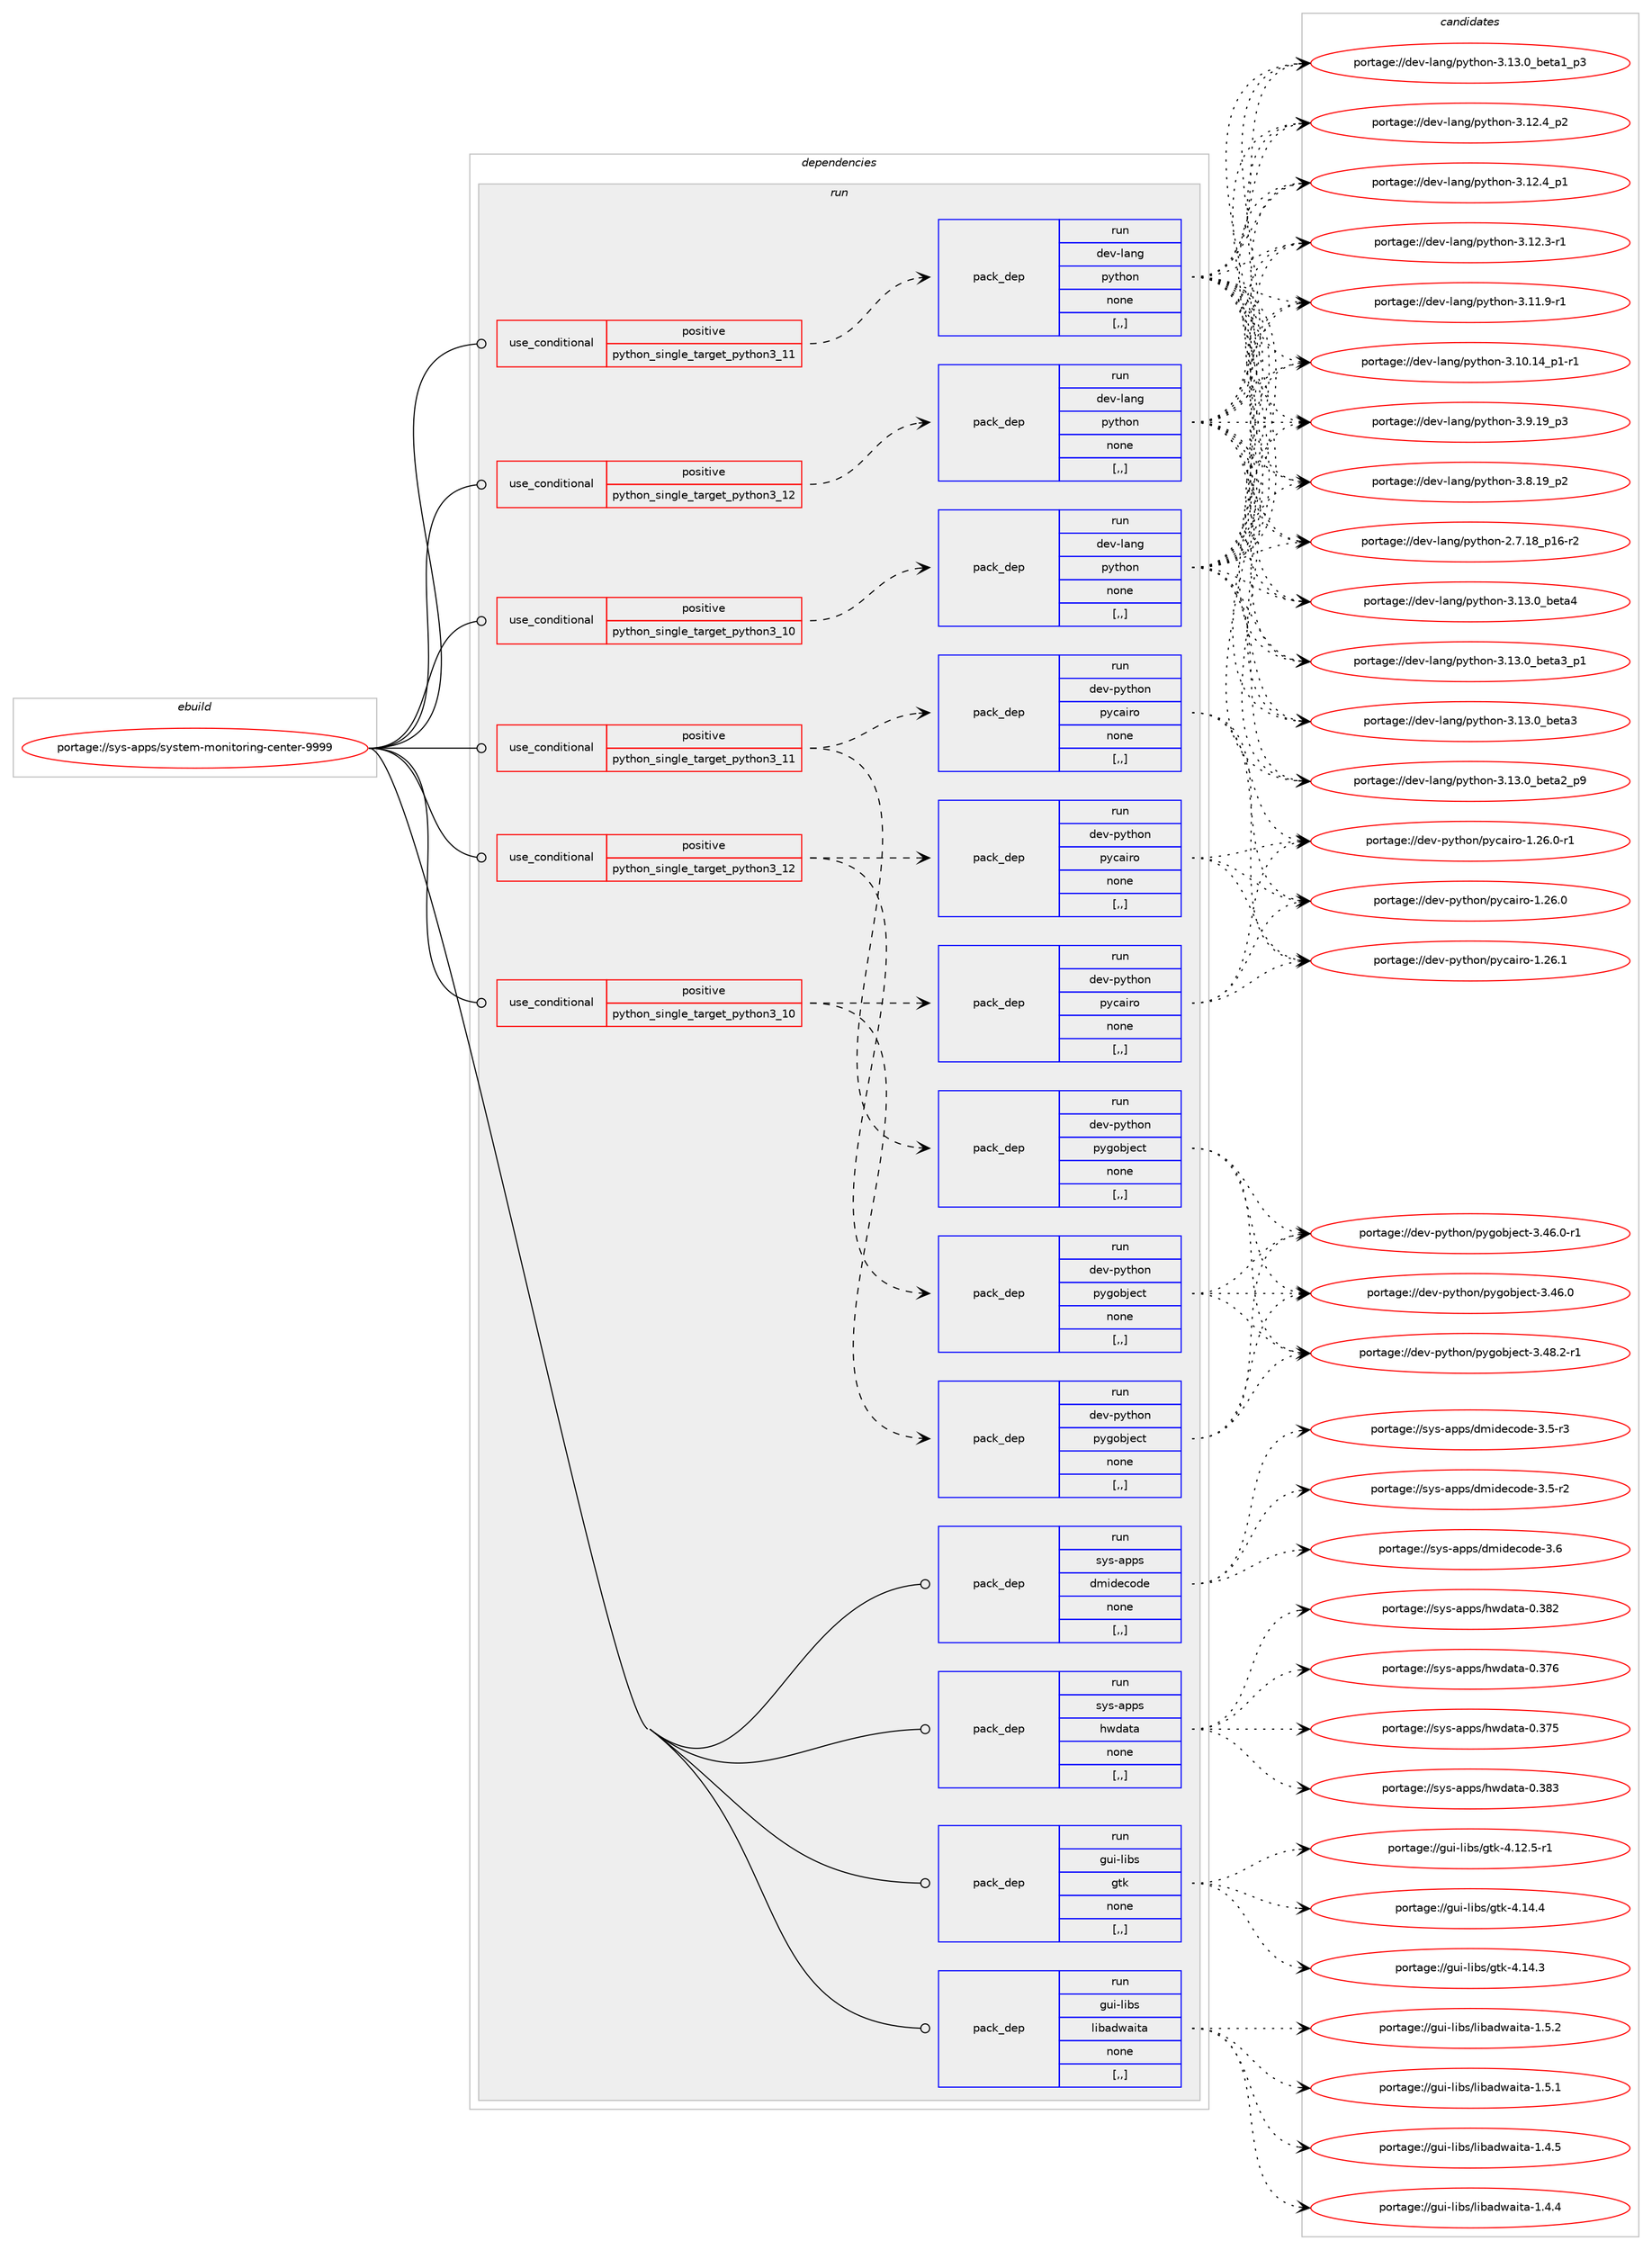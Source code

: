 digraph prolog {

# *************
# Graph options
# *************

newrank=true;
concentrate=true;
compound=true;
graph [rankdir=LR,fontname=Helvetica,fontsize=10,ranksep=1.5];#, ranksep=2.5, nodesep=0.2];
edge  [arrowhead=vee];
node  [fontname=Helvetica,fontsize=10];

# **********
# The ebuild
# **********

subgraph cluster_leftcol {
color=gray;
label=<<i>ebuild</i>>;
id [label="portage://sys-apps/system-monitoring-center-9999", color=red, width=4, href="../sys-apps/system-monitoring-center-9999.svg"];
}

# ****************
# The dependencies
# ****************

subgraph cluster_midcol {
color=gray;
label=<<i>dependencies</i>>;
subgraph cluster_compile {
fillcolor="#eeeeee";
style=filled;
label=<<i>compile</i>>;
}
subgraph cluster_compileandrun {
fillcolor="#eeeeee";
style=filled;
label=<<i>compile and run</i>>;
}
subgraph cluster_run {
fillcolor="#eeeeee";
style=filled;
label=<<i>run</i>>;
subgraph cond112077 {
dependency423507 [label=<<TABLE BORDER="0" CELLBORDER="1" CELLSPACING="0" CELLPADDING="4"><TR><TD ROWSPAN="3" CELLPADDING="10">use_conditional</TD></TR><TR><TD>positive</TD></TR><TR><TD>python_single_target_python3_10</TD></TR></TABLE>>, shape=none, color=red];
subgraph pack308502 {
dependency423508 [label=<<TABLE BORDER="0" CELLBORDER="1" CELLSPACING="0" CELLPADDING="4" WIDTH="220"><TR><TD ROWSPAN="6" CELLPADDING="30">pack_dep</TD></TR><TR><TD WIDTH="110">run</TD></TR><TR><TD>dev-lang</TD></TR><TR><TD>python</TD></TR><TR><TD>none</TD></TR><TR><TD>[,,]</TD></TR></TABLE>>, shape=none, color=blue];
}
dependency423507:e -> dependency423508:w [weight=20,style="dashed",arrowhead="vee"];
}
id:e -> dependency423507:w [weight=20,style="solid",arrowhead="odot"];
subgraph cond112078 {
dependency423509 [label=<<TABLE BORDER="0" CELLBORDER="1" CELLSPACING="0" CELLPADDING="4"><TR><TD ROWSPAN="3" CELLPADDING="10">use_conditional</TD></TR><TR><TD>positive</TD></TR><TR><TD>python_single_target_python3_10</TD></TR></TABLE>>, shape=none, color=red];
subgraph pack308503 {
dependency423510 [label=<<TABLE BORDER="0" CELLBORDER="1" CELLSPACING="0" CELLPADDING="4" WIDTH="220"><TR><TD ROWSPAN="6" CELLPADDING="30">pack_dep</TD></TR><TR><TD WIDTH="110">run</TD></TR><TR><TD>dev-python</TD></TR><TR><TD>pycairo</TD></TR><TR><TD>none</TD></TR><TR><TD>[,,]</TD></TR></TABLE>>, shape=none, color=blue];
}
dependency423509:e -> dependency423510:w [weight=20,style="dashed",arrowhead="vee"];
subgraph pack308504 {
dependency423511 [label=<<TABLE BORDER="0" CELLBORDER="1" CELLSPACING="0" CELLPADDING="4" WIDTH="220"><TR><TD ROWSPAN="6" CELLPADDING="30">pack_dep</TD></TR><TR><TD WIDTH="110">run</TD></TR><TR><TD>dev-python</TD></TR><TR><TD>pygobject</TD></TR><TR><TD>none</TD></TR><TR><TD>[,,]</TD></TR></TABLE>>, shape=none, color=blue];
}
dependency423509:e -> dependency423511:w [weight=20,style="dashed",arrowhead="vee"];
}
id:e -> dependency423509:w [weight=20,style="solid",arrowhead="odot"];
subgraph cond112079 {
dependency423512 [label=<<TABLE BORDER="0" CELLBORDER="1" CELLSPACING="0" CELLPADDING="4"><TR><TD ROWSPAN="3" CELLPADDING="10">use_conditional</TD></TR><TR><TD>positive</TD></TR><TR><TD>python_single_target_python3_11</TD></TR></TABLE>>, shape=none, color=red];
subgraph pack308505 {
dependency423513 [label=<<TABLE BORDER="0" CELLBORDER="1" CELLSPACING="0" CELLPADDING="4" WIDTH="220"><TR><TD ROWSPAN="6" CELLPADDING="30">pack_dep</TD></TR><TR><TD WIDTH="110">run</TD></TR><TR><TD>dev-lang</TD></TR><TR><TD>python</TD></TR><TR><TD>none</TD></TR><TR><TD>[,,]</TD></TR></TABLE>>, shape=none, color=blue];
}
dependency423512:e -> dependency423513:w [weight=20,style="dashed",arrowhead="vee"];
}
id:e -> dependency423512:w [weight=20,style="solid",arrowhead="odot"];
subgraph cond112080 {
dependency423514 [label=<<TABLE BORDER="0" CELLBORDER="1" CELLSPACING="0" CELLPADDING="4"><TR><TD ROWSPAN="3" CELLPADDING="10">use_conditional</TD></TR><TR><TD>positive</TD></TR><TR><TD>python_single_target_python3_11</TD></TR></TABLE>>, shape=none, color=red];
subgraph pack308506 {
dependency423515 [label=<<TABLE BORDER="0" CELLBORDER="1" CELLSPACING="0" CELLPADDING="4" WIDTH="220"><TR><TD ROWSPAN="6" CELLPADDING="30">pack_dep</TD></TR><TR><TD WIDTH="110">run</TD></TR><TR><TD>dev-python</TD></TR><TR><TD>pycairo</TD></TR><TR><TD>none</TD></TR><TR><TD>[,,]</TD></TR></TABLE>>, shape=none, color=blue];
}
dependency423514:e -> dependency423515:w [weight=20,style="dashed",arrowhead="vee"];
subgraph pack308507 {
dependency423516 [label=<<TABLE BORDER="0" CELLBORDER="1" CELLSPACING="0" CELLPADDING="4" WIDTH="220"><TR><TD ROWSPAN="6" CELLPADDING="30">pack_dep</TD></TR><TR><TD WIDTH="110">run</TD></TR><TR><TD>dev-python</TD></TR><TR><TD>pygobject</TD></TR><TR><TD>none</TD></TR><TR><TD>[,,]</TD></TR></TABLE>>, shape=none, color=blue];
}
dependency423514:e -> dependency423516:w [weight=20,style="dashed",arrowhead="vee"];
}
id:e -> dependency423514:w [weight=20,style="solid",arrowhead="odot"];
subgraph cond112081 {
dependency423517 [label=<<TABLE BORDER="0" CELLBORDER="1" CELLSPACING="0" CELLPADDING="4"><TR><TD ROWSPAN="3" CELLPADDING="10">use_conditional</TD></TR><TR><TD>positive</TD></TR><TR><TD>python_single_target_python3_12</TD></TR></TABLE>>, shape=none, color=red];
subgraph pack308508 {
dependency423518 [label=<<TABLE BORDER="0" CELLBORDER="1" CELLSPACING="0" CELLPADDING="4" WIDTH="220"><TR><TD ROWSPAN="6" CELLPADDING="30">pack_dep</TD></TR><TR><TD WIDTH="110">run</TD></TR><TR><TD>dev-lang</TD></TR><TR><TD>python</TD></TR><TR><TD>none</TD></TR><TR><TD>[,,]</TD></TR></TABLE>>, shape=none, color=blue];
}
dependency423517:e -> dependency423518:w [weight=20,style="dashed",arrowhead="vee"];
}
id:e -> dependency423517:w [weight=20,style="solid",arrowhead="odot"];
subgraph cond112082 {
dependency423519 [label=<<TABLE BORDER="0" CELLBORDER="1" CELLSPACING="0" CELLPADDING="4"><TR><TD ROWSPAN="3" CELLPADDING="10">use_conditional</TD></TR><TR><TD>positive</TD></TR><TR><TD>python_single_target_python3_12</TD></TR></TABLE>>, shape=none, color=red];
subgraph pack308509 {
dependency423520 [label=<<TABLE BORDER="0" CELLBORDER="1" CELLSPACING="0" CELLPADDING="4" WIDTH="220"><TR><TD ROWSPAN="6" CELLPADDING="30">pack_dep</TD></TR><TR><TD WIDTH="110">run</TD></TR><TR><TD>dev-python</TD></TR><TR><TD>pycairo</TD></TR><TR><TD>none</TD></TR><TR><TD>[,,]</TD></TR></TABLE>>, shape=none, color=blue];
}
dependency423519:e -> dependency423520:w [weight=20,style="dashed",arrowhead="vee"];
subgraph pack308510 {
dependency423521 [label=<<TABLE BORDER="0" CELLBORDER="1" CELLSPACING="0" CELLPADDING="4" WIDTH="220"><TR><TD ROWSPAN="6" CELLPADDING="30">pack_dep</TD></TR><TR><TD WIDTH="110">run</TD></TR><TR><TD>dev-python</TD></TR><TR><TD>pygobject</TD></TR><TR><TD>none</TD></TR><TR><TD>[,,]</TD></TR></TABLE>>, shape=none, color=blue];
}
dependency423519:e -> dependency423521:w [weight=20,style="dashed",arrowhead="vee"];
}
id:e -> dependency423519:w [weight=20,style="solid",arrowhead="odot"];
subgraph pack308511 {
dependency423522 [label=<<TABLE BORDER="0" CELLBORDER="1" CELLSPACING="0" CELLPADDING="4" WIDTH="220"><TR><TD ROWSPAN="6" CELLPADDING="30">pack_dep</TD></TR><TR><TD WIDTH="110">run</TD></TR><TR><TD>gui-libs</TD></TR><TR><TD>gtk</TD></TR><TR><TD>none</TD></TR><TR><TD>[,,]</TD></TR></TABLE>>, shape=none, color=blue];
}
id:e -> dependency423522:w [weight=20,style="solid",arrowhead="odot"];
subgraph pack308512 {
dependency423523 [label=<<TABLE BORDER="0" CELLBORDER="1" CELLSPACING="0" CELLPADDING="4" WIDTH="220"><TR><TD ROWSPAN="6" CELLPADDING="30">pack_dep</TD></TR><TR><TD WIDTH="110">run</TD></TR><TR><TD>gui-libs</TD></TR><TR><TD>libadwaita</TD></TR><TR><TD>none</TD></TR><TR><TD>[,,]</TD></TR></TABLE>>, shape=none, color=blue];
}
id:e -> dependency423523:w [weight=20,style="solid",arrowhead="odot"];
subgraph pack308513 {
dependency423524 [label=<<TABLE BORDER="0" CELLBORDER="1" CELLSPACING="0" CELLPADDING="4" WIDTH="220"><TR><TD ROWSPAN="6" CELLPADDING="30">pack_dep</TD></TR><TR><TD WIDTH="110">run</TD></TR><TR><TD>sys-apps</TD></TR><TR><TD>dmidecode</TD></TR><TR><TD>none</TD></TR><TR><TD>[,,]</TD></TR></TABLE>>, shape=none, color=blue];
}
id:e -> dependency423524:w [weight=20,style="solid",arrowhead="odot"];
subgraph pack308514 {
dependency423525 [label=<<TABLE BORDER="0" CELLBORDER="1" CELLSPACING="0" CELLPADDING="4" WIDTH="220"><TR><TD ROWSPAN="6" CELLPADDING="30">pack_dep</TD></TR><TR><TD WIDTH="110">run</TD></TR><TR><TD>sys-apps</TD></TR><TR><TD>hwdata</TD></TR><TR><TD>none</TD></TR><TR><TD>[,,]</TD></TR></TABLE>>, shape=none, color=blue];
}
id:e -> dependency423525:w [weight=20,style="solid",arrowhead="odot"];
}
}

# **************
# The candidates
# **************

subgraph cluster_choices {
rank=same;
color=gray;
label=<<i>candidates</i>>;

subgraph choice308502 {
color=black;
nodesep=1;
choice1001011184510897110103471121211161041111104551464951464895981011169752 [label="portage://dev-lang/python-3.13.0_beta4", color=red, width=4,href="../dev-lang/python-3.13.0_beta4.svg"];
choice10010111845108971101034711212111610411111045514649514648959810111697519511249 [label="portage://dev-lang/python-3.13.0_beta3_p1", color=red, width=4,href="../dev-lang/python-3.13.0_beta3_p1.svg"];
choice1001011184510897110103471121211161041111104551464951464895981011169751 [label="portage://dev-lang/python-3.13.0_beta3", color=red, width=4,href="../dev-lang/python-3.13.0_beta3.svg"];
choice10010111845108971101034711212111610411111045514649514648959810111697509511257 [label="portage://dev-lang/python-3.13.0_beta2_p9", color=red, width=4,href="../dev-lang/python-3.13.0_beta2_p9.svg"];
choice10010111845108971101034711212111610411111045514649514648959810111697499511251 [label="portage://dev-lang/python-3.13.0_beta1_p3", color=red, width=4,href="../dev-lang/python-3.13.0_beta1_p3.svg"];
choice100101118451089711010347112121116104111110455146495046529511250 [label="portage://dev-lang/python-3.12.4_p2", color=red, width=4,href="../dev-lang/python-3.12.4_p2.svg"];
choice100101118451089711010347112121116104111110455146495046529511249 [label="portage://dev-lang/python-3.12.4_p1", color=red, width=4,href="../dev-lang/python-3.12.4_p1.svg"];
choice100101118451089711010347112121116104111110455146495046514511449 [label="portage://dev-lang/python-3.12.3-r1", color=red, width=4,href="../dev-lang/python-3.12.3-r1.svg"];
choice100101118451089711010347112121116104111110455146494946574511449 [label="portage://dev-lang/python-3.11.9-r1", color=red, width=4,href="../dev-lang/python-3.11.9-r1.svg"];
choice100101118451089711010347112121116104111110455146494846495295112494511449 [label="portage://dev-lang/python-3.10.14_p1-r1", color=red, width=4,href="../dev-lang/python-3.10.14_p1-r1.svg"];
choice100101118451089711010347112121116104111110455146574649579511251 [label="portage://dev-lang/python-3.9.19_p3", color=red, width=4,href="../dev-lang/python-3.9.19_p3.svg"];
choice100101118451089711010347112121116104111110455146564649579511250 [label="portage://dev-lang/python-3.8.19_p2", color=red, width=4,href="../dev-lang/python-3.8.19_p2.svg"];
choice100101118451089711010347112121116104111110455046554649569511249544511450 [label="portage://dev-lang/python-2.7.18_p16-r2", color=red, width=4,href="../dev-lang/python-2.7.18_p16-r2.svg"];
dependency423508:e -> choice1001011184510897110103471121211161041111104551464951464895981011169752:w [style=dotted,weight="100"];
dependency423508:e -> choice10010111845108971101034711212111610411111045514649514648959810111697519511249:w [style=dotted,weight="100"];
dependency423508:e -> choice1001011184510897110103471121211161041111104551464951464895981011169751:w [style=dotted,weight="100"];
dependency423508:e -> choice10010111845108971101034711212111610411111045514649514648959810111697509511257:w [style=dotted,weight="100"];
dependency423508:e -> choice10010111845108971101034711212111610411111045514649514648959810111697499511251:w [style=dotted,weight="100"];
dependency423508:e -> choice100101118451089711010347112121116104111110455146495046529511250:w [style=dotted,weight="100"];
dependency423508:e -> choice100101118451089711010347112121116104111110455146495046529511249:w [style=dotted,weight="100"];
dependency423508:e -> choice100101118451089711010347112121116104111110455146495046514511449:w [style=dotted,weight="100"];
dependency423508:e -> choice100101118451089711010347112121116104111110455146494946574511449:w [style=dotted,weight="100"];
dependency423508:e -> choice100101118451089711010347112121116104111110455146494846495295112494511449:w [style=dotted,weight="100"];
dependency423508:e -> choice100101118451089711010347112121116104111110455146574649579511251:w [style=dotted,weight="100"];
dependency423508:e -> choice100101118451089711010347112121116104111110455146564649579511250:w [style=dotted,weight="100"];
dependency423508:e -> choice100101118451089711010347112121116104111110455046554649569511249544511450:w [style=dotted,weight="100"];
}
subgraph choice308503 {
color=black;
nodesep=1;
choice1001011184511212111610411111047112121999710511411145494650544649 [label="portage://dev-python/pycairo-1.26.1", color=red, width=4,href="../dev-python/pycairo-1.26.1.svg"];
choice10010111845112121116104111110471121219997105114111454946505446484511449 [label="portage://dev-python/pycairo-1.26.0-r1", color=red, width=4,href="../dev-python/pycairo-1.26.0-r1.svg"];
choice1001011184511212111610411111047112121999710511411145494650544648 [label="portage://dev-python/pycairo-1.26.0", color=red, width=4,href="../dev-python/pycairo-1.26.0.svg"];
dependency423510:e -> choice1001011184511212111610411111047112121999710511411145494650544649:w [style=dotted,weight="100"];
dependency423510:e -> choice10010111845112121116104111110471121219997105114111454946505446484511449:w [style=dotted,weight="100"];
dependency423510:e -> choice1001011184511212111610411111047112121999710511411145494650544648:w [style=dotted,weight="100"];
}
subgraph choice308504 {
color=black;
nodesep=1;
choice10010111845112121116104111110471121211031119810610199116455146525646504511449 [label="portage://dev-python/pygobject-3.48.2-r1", color=red, width=4,href="../dev-python/pygobject-3.48.2-r1.svg"];
choice10010111845112121116104111110471121211031119810610199116455146525446484511449 [label="portage://dev-python/pygobject-3.46.0-r1", color=red, width=4,href="../dev-python/pygobject-3.46.0-r1.svg"];
choice1001011184511212111610411111047112121103111981061019911645514652544648 [label="portage://dev-python/pygobject-3.46.0", color=red, width=4,href="../dev-python/pygobject-3.46.0.svg"];
dependency423511:e -> choice10010111845112121116104111110471121211031119810610199116455146525646504511449:w [style=dotted,weight="100"];
dependency423511:e -> choice10010111845112121116104111110471121211031119810610199116455146525446484511449:w [style=dotted,weight="100"];
dependency423511:e -> choice1001011184511212111610411111047112121103111981061019911645514652544648:w [style=dotted,weight="100"];
}
subgraph choice308505 {
color=black;
nodesep=1;
choice1001011184510897110103471121211161041111104551464951464895981011169752 [label="portage://dev-lang/python-3.13.0_beta4", color=red, width=4,href="../dev-lang/python-3.13.0_beta4.svg"];
choice10010111845108971101034711212111610411111045514649514648959810111697519511249 [label="portage://dev-lang/python-3.13.0_beta3_p1", color=red, width=4,href="../dev-lang/python-3.13.0_beta3_p1.svg"];
choice1001011184510897110103471121211161041111104551464951464895981011169751 [label="portage://dev-lang/python-3.13.0_beta3", color=red, width=4,href="../dev-lang/python-3.13.0_beta3.svg"];
choice10010111845108971101034711212111610411111045514649514648959810111697509511257 [label="portage://dev-lang/python-3.13.0_beta2_p9", color=red, width=4,href="../dev-lang/python-3.13.0_beta2_p9.svg"];
choice10010111845108971101034711212111610411111045514649514648959810111697499511251 [label="portage://dev-lang/python-3.13.0_beta1_p3", color=red, width=4,href="../dev-lang/python-3.13.0_beta1_p3.svg"];
choice100101118451089711010347112121116104111110455146495046529511250 [label="portage://dev-lang/python-3.12.4_p2", color=red, width=4,href="../dev-lang/python-3.12.4_p2.svg"];
choice100101118451089711010347112121116104111110455146495046529511249 [label="portage://dev-lang/python-3.12.4_p1", color=red, width=4,href="../dev-lang/python-3.12.4_p1.svg"];
choice100101118451089711010347112121116104111110455146495046514511449 [label="portage://dev-lang/python-3.12.3-r1", color=red, width=4,href="../dev-lang/python-3.12.3-r1.svg"];
choice100101118451089711010347112121116104111110455146494946574511449 [label="portage://dev-lang/python-3.11.9-r1", color=red, width=4,href="../dev-lang/python-3.11.9-r1.svg"];
choice100101118451089711010347112121116104111110455146494846495295112494511449 [label="portage://dev-lang/python-3.10.14_p1-r1", color=red, width=4,href="../dev-lang/python-3.10.14_p1-r1.svg"];
choice100101118451089711010347112121116104111110455146574649579511251 [label="portage://dev-lang/python-3.9.19_p3", color=red, width=4,href="../dev-lang/python-3.9.19_p3.svg"];
choice100101118451089711010347112121116104111110455146564649579511250 [label="portage://dev-lang/python-3.8.19_p2", color=red, width=4,href="../dev-lang/python-3.8.19_p2.svg"];
choice100101118451089711010347112121116104111110455046554649569511249544511450 [label="portage://dev-lang/python-2.7.18_p16-r2", color=red, width=4,href="../dev-lang/python-2.7.18_p16-r2.svg"];
dependency423513:e -> choice1001011184510897110103471121211161041111104551464951464895981011169752:w [style=dotted,weight="100"];
dependency423513:e -> choice10010111845108971101034711212111610411111045514649514648959810111697519511249:w [style=dotted,weight="100"];
dependency423513:e -> choice1001011184510897110103471121211161041111104551464951464895981011169751:w [style=dotted,weight="100"];
dependency423513:e -> choice10010111845108971101034711212111610411111045514649514648959810111697509511257:w [style=dotted,weight="100"];
dependency423513:e -> choice10010111845108971101034711212111610411111045514649514648959810111697499511251:w [style=dotted,weight="100"];
dependency423513:e -> choice100101118451089711010347112121116104111110455146495046529511250:w [style=dotted,weight="100"];
dependency423513:e -> choice100101118451089711010347112121116104111110455146495046529511249:w [style=dotted,weight="100"];
dependency423513:e -> choice100101118451089711010347112121116104111110455146495046514511449:w [style=dotted,weight="100"];
dependency423513:e -> choice100101118451089711010347112121116104111110455146494946574511449:w [style=dotted,weight="100"];
dependency423513:e -> choice100101118451089711010347112121116104111110455146494846495295112494511449:w [style=dotted,weight="100"];
dependency423513:e -> choice100101118451089711010347112121116104111110455146574649579511251:w [style=dotted,weight="100"];
dependency423513:e -> choice100101118451089711010347112121116104111110455146564649579511250:w [style=dotted,weight="100"];
dependency423513:e -> choice100101118451089711010347112121116104111110455046554649569511249544511450:w [style=dotted,weight="100"];
}
subgraph choice308506 {
color=black;
nodesep=1;
choice1001011184511212111610411111047112121999710511411145494650544649 [label="portage://dev-python/pycairo-1.26.1", color=red, width=4,href="../dev-python/pycairo-1.26.1.svg"];
choice10010111845112121116104111110471121219997105114111454946505446484511449 [label="portage://dev-python/pycairo-1.26.0-r1", color=red, width=4,href="../dev-python/pycairo-1.26.0-r1.svg"];
choice1001011184511212111610411111047112121999710511411145494650544648 [label="portage://dev-python/pycairo-1.26.0", color=red, width=4,href="../dev-python/pycairo-1.26.0.svg"];
dependency423515:e -> choice1001011184511212111610411111047112121999710511411145494650544649:w [style=dotted,weight="100"];
dependency423515:e -> choice10010111845112121116104111110471121219997105114111454946505446484511449:w [style=dotted,weight="100"];
dependency423515:e -> choice1001011184511212111610411111047112121999710511411145494650544648:w [style=dotted,weight="100"];
}
subgraph choice308507 {
color=black;
nodesep=1;
choice10010111845112121116104111110471121211031119810610199116455146525646504511449 [label="portage://dev-python/pygobject-3.48.2-r1", color=red, width=4,href="../dev-python/pygobject-3.48.2-r1.svg"];
choice10010111845112121116104111110471121211031119810610199116455146525446484511449 [label="portage://dev-python/pygobject-3.46.0-r1", color=red, width=4,href="../dev-python/pygobject-3.46.0-r1.svg"];
choice1001011184511212111610411111047112121103111981061019911645514652544648 [label="portage://dev-python/pygobject-3.46.0", color=red, width=4,href="../dev-python/pygobject-3.46.0.svg"];
dependency423516:e -> choice10010111845112121116104111110471121211031119810610199116455146525646504511449:w [style=dotted,weight="100"];
dependency423516:e -> choice10010111845112121116104111110471121211031119810610199116455146525446484511449:w [style=dotted,weight="100"];
dependency423516:e -> choice1001011184511212111610411111047112121103111981061019911645514652544648:w [style=dotted,weight="100"];
}
subgraph choice308508 {
color=black;
nodesep=1;
choice1001011184510897110103471121211161041111104551464951464895981011169752 [label="portage://dev-lang/python-3.13.0_beta4", color=red, width=4,href="../dev-lang/python-3.13.0_beta4.svg"];
choice10010111845108971101034711212111610411111045514649514648959810111697519511249 [label="portage://dev-lang/python-3.13.0_beta3_p1", color=red, width=4,href="../dev-lang/python-3.13.0_beta3_p1.svg"];
choice1001011184510897110103471121211161041111104551464951464895981011169751 [label="portage://dev-lang/python-3.13.0_beta3", color=red, width=4,href="../dev-lang/python-3.13.0_beta3.svg"];
choice10010111845108971101034711212111610411111045514649514648959810111697509511257 [label="portage://dev-lang/python-3.13.0_beta2_p9", color=red, width=4,href="../dev-lang/python-3.13.0_beta2_p9.svg"];
choice10010111845108971101034711212111610411111045514649514648959810111697499511251 [label="portage://dev-lang/python-3.13.0_beta1_p3", color=red, width=4,href="../dev-lang/python-3.13.0_beta1_p3.svg"];
choice100101118451089711010347112121116104111110455146495046529511250 [label="portage://dev-lang/python-3.12.4_p2", color=red, width=4,href="../dev-lang/python-3.12.4_p2.svg"];
choice100101118451089711010347112121116104111110455146495046529511249 [label="portage://dev-lang/python-3.12.4_p1", color=red, width=4,href="../dev-lang/python-3.12.4_p1.svg"];
choice100101118451089711010347112121116104111110455146495046514511449 [label="portage://dev-lang/python-3.12.3-r1", color=red, width=4,href="../dev-lang/python-3.12.3-r1.svg"];
choice100101118451089711010347112121116104111110455146494946574511449 [label="portage://dev-lang/python-3.11.9-r1", color=red, width=4,href="../dev-lang/python-3.11.9-r1.svg"];
choice100101118451089711010347112121116104111110455146494846495295112494511449 [label="portage://dev-lang/python-3.10.14_p1-r1", color=red, width=4,href="../dev-lang/python-3.10.14_p1-r1.svg"];
choice100101118451089711010347112121116104111110455146574649579511251 [label="portage://dev-lang/python-3.9.19_p3", color=red, width=4,href="../dev-lang/python-3.9.19_p3.svg"];
choice100101118451089711010347112121116104111110455146564649579511250 [label="portage://dev-lang/python-3.8.19_p2", color=red, width=4,href="../dev-lang/python-3.8.19_p2.svg"];
choice100101118451089711010347112121116104111110455046554649569511249544511450 [label="portage://dev-lang/python-2.7.18_p16-r2", color=red, width=4,href="../dev-lang/python-2.7.18_p16-r2.svg"];
dependency423518:e -> choice1001011184510897110103471121211161041111104551464951464895981011169752:w [style=dotted,weight="100"];
dependency423518:e -> choice10010111845108971101034711212111610411111045514649514648959810111697519511249:w [style=dotted,weight="100"];
dependency423518:e -> choice1001011184510897110103471121211161041111104551464951464895981011169751:w [style=dotted,weight="100"];
dependency423518:e -> choice10010111845108971101034711212111610411111045514649514648959810111697509511257:w [style=dotted,weight="100"];
dependency423518:e -> choice10010111845108971101034711212111610411111045514649514648959810111697499511251:w [style=dotted,weight="100"];
dependency423518:e -> choice100101118451089711010347112121116104111110455146495046529511250:w [style=dotted,weight="100"];
dependency423518:e -> choice100101118451089711010347112121116104111110455146495046529511249:w [style=dotted,weight="100"];
dependency423518:e -> choice100101118451089711010347112121116104111110455146495046514511449:w [style=dotted,weight="100"];
dependency423518:e -> choice100101118451089711010347112121116104111110455146494946574511449:w [style=dotted,weight="100"];
dependency423518:e -> choice100101118451089711010347112121116104111110455146494846495295112494511449:w [style=dotted,weight="100"];
dependency423518:e -> choice100101118451089711010347112121116104111110455146574649579511251:w [style=dotted,weight="100"];
dependency423518:e -> choice100101118451089711010347112121116104111110455146564649579511250:w [style=dotted,weight="100"];
dependency423518:e -> choice100101118451089711010347112121116104111110455046554649569511249544511450:w [style=dotted,weight="100"];
}
subgraph choice308509 {
color=black;
nodesep=1;
choice1001011184511212111610411111047112121999710511411145494650544649 [label="portage://dev-python/pycairo-1.26.1", color=red, width=4,href="../dev-python/pycairo-1.26.1.svg"];
choice10010111845112121116104111110471121219997105114111454946505446484511449 [label="portage://dev-python/pycairo-1.26.0-r1", color=red, width=4,href="../dev-python/pycairo-1.26.0-r1.svg"];
choice1001011184511212111610411111047112121999710511411145494650544648 [label="portage://dev-python/pycairo-1.26.0", color=red, width=4,href="../dev-python/pycairo-1.26.0.svg"];
dependency423520:e -> choice1001011184511212111610411111047112121999710511411145494650544649:w [style=dotted,weight="100"];
dependency423520:e -> choice10010111845112121116104111110471121219997105114111454946505446484511449:w [style=dotted,weight="100"];
dependency423520:e -> choice1001011184511212111610411111047112121999710511411145494650544648:w [style=dotted,weight="100"];
}
subgraph choice308510 {
color=black;
nodesep=1;
choice10010111845112121116104111110471121211031119810610199116455146525646504511449 [label="portage://dev-python/pygobject-3.48.2-r1", color=red, width=4,href="../dev-python/pygobject-3.48.2-r1.svg"];
choice10010111845112121116104111110471121211031119810610199116455146525446484511449 [label="portage://dev-python/pygobject-3.46.0-r1", color=red, width=4,href="../dev-python/pygobject-3.46.0-r1.svg"];
choice1001011184511212111610411111047112121103111981061019911645514652544648 [label="portage://dev-python/pygobject-3.46.0", color=red, width=4,href="../dev-python/pygobject-3.46.0.svg"];
dependency423521:e -> choice10010111845112121116104111110471121211031119810610199116455146525646504511449:w [style=dotted,weight="100"];
dependency423521:e -> choice10010111845112121116104111110471121211031119810610199116455146525446484511449:w [style=dotted,weight="100"];
dependency423521:e -> choice1001011184511212111610411111047112121103111981061019911645514652544648:w [style=dotted,weight="100"];
}
subgraph choice308511 {
color=black;
nodesep=1;
choice10311710545108105981154710311610745524649524652 [label="portage://gui-libs/gtk-4.14.4", color=red, width=4,href="../gui-libs/gtk-4.14.4.svg"];
choice10311710545108105981154710311610745524649524651 [label="portage://gui-libs/gtk-4.14.3", color=red, width=4,href="../gui-libs/gtk-4.14.3.svg"];
choice103117105451081059811547103116107455246495046534511449 [label="portage://gui-libs/gtk-4.12.5-r1", color=red, width=4,href="../gui-libs/gtk-4.12.5-r1.svg"];
dependency423522:e -> choice10311710545108105981154710311610745524649524652:w [style=dotted,weight="100"];
dependency423522:e -> choice10311710545108105981154710311610745524649524651:w [style=dotted,weight="100"];
dependency423522:e -> choice103117105451081059811547103116107455246495046534511449:w [style=dotted,weight="100"];
}
subgraph choice308512 {
color=black;
nodesep=1;
choice10311710545108105981154710810598971001199710511697454946534650 [label="portage://gui-libs/libadwaita-1.5.2", color=red, width=4,href="../gui-libs/libadwaita-1.5.2.svg"];
choice10311710545108105981154710810598971001199710511697454946534649 [label="portage://gui-libs/libadwaita-1.5.1", color=red, width=4,href="../gui-libs/libadwaita-1.5.1.svg"];
choice10311710545108105981154710810598971001199710511697454946524653 [label="portage://gui-libs/libadwaita-1.4.5", color=red, width=4,href="../gui-libs/libadwaita-1.4.5.svg"];
choice10311710545108105981154710810598971001199710511697454946524652 [label="portage://gui-libs/libadwaita-1.4.4", color=red, width=4,href="../gui-libs/libadwaita-1.4.4.svg"];
dependency423523:e -> choice10311710545108105981154710810598971001199710511697454946534650:w [style=dotted,weight="100"];
dependency423523:e -> choice10311710545108105981154710810598971001199710511697454946534649:w [style=dotted,weight="100"];
dependency423523:e -> choice10311710545108105981154710810598971001199710511697454946524653:w [style=dotted,weight="100"];
dependency423523:e -> choice10311710545108105981154710810598971001199710511697454946524652:w [style=dotted,weight="100"];
}
subgraph choice308513 {
color=black;
nodesep=1;
choice1151211154597112112115471001091051001019911110010145514654 [label="portage://sys-apps/dmidecode-3.6", color=red, width=4,href="../sys-apps/dmidecode-3.6.svg"];
choice11512111545971121121154710010910510010199111100101455146534511451 [label="portage://sys-apps/dmidecode-3.5-r3", color=red, width=4,href="../sys-apps/dmidecode-3.5-r3.svg"];
choice11512111545971121121154710010910510010199111100101455146534511450 [label="portage://sys-apps/dmidecode-3.5-r2", color=red, width=4,href="../sys-apps/dmidecode-3.5-r2.svg"];
dependency423524:e -> choice1151211154597112112115471001091051001019911110010145514654:w [style=dotted,weight="100"];
dependency423524:e -> choice11512111545971121121154710010910510010199111100101455146534511451:w [style=dotted,weight="100"];
dependency423524:e -> choice11512111545971121121154710010910510010199111100101455146534511450:w [style=dotted,weight="100"];
}
subgraph choice308514 {
color=black;
nodesep=1;
choice1151211154597112112115471041191009711697454846515651 [label="portage://sys-apps/hwdata-0.383", color=red, width=4,href="../sys-apps/hwdata-0.383.svg"];
choice1151211154597112112115471041191009711697454846515650 [label="portage://sys-apps/hwdata-0.382", color=red, width=4,href="../sys-apps/hwdata-0.382.svg"];
choice1151211154597112112115471041191009711697454846515554 [label="portage://sys-apps/hwdata-0.376", color=red, width=4,href="../sys-apps/hwdata-0.376.svg"];
choice1151211154597112112115471041191009711697454846515553 [label="portage://sys-apps/hwdata-0.375", color=red, width=4,href="../sys-apps/hwdata-0.375.svg"];
dependency423525:e -> choice1151211154597112112115471041191009711697454846515651:w [style=dotted,weight="100"];
dependency423525:e -> choice1151211154597112112115471041191009711697454846515650:w [style=dotted,weight="100"];
dependency423525:e -> choice1151211154597112112115471041191009711697454846515554:w [style=dotted,weight="100"];
dependency423525:e -> choice1151211154597112112115471041191009711697454846515553:w [style=dotted,weight="100"];
}
}

}
